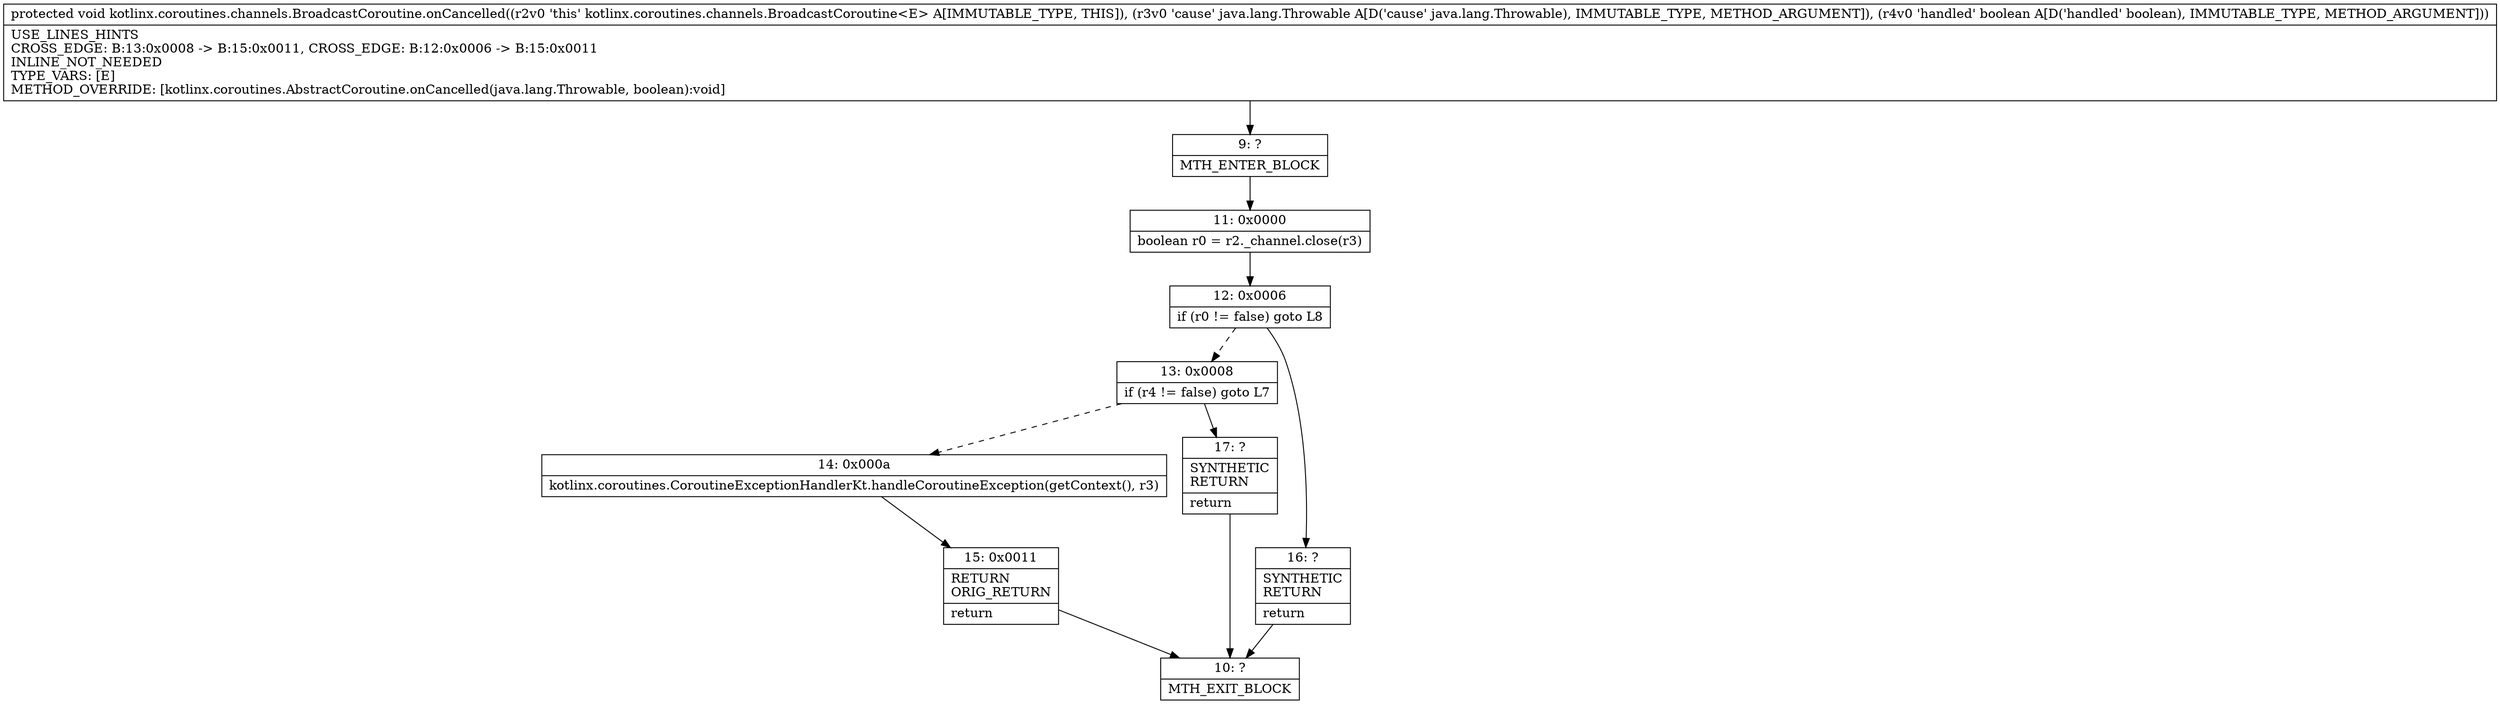 digraph "CFG forkotlinx.coroutines.channels.BroadcastCoroutine.onCancelled(Ljava\/lang\/Throwable;Z)V" {
Node_9 [shape=record,label="{9\:\ ?|MTH_ENTER_BLOCK\l}"];
Node_11 [shape=record,label="{11\:\ 0x0000|boolean r0 = r2._channel.close(r3)\l}"];
Node_12 [shape=record,label="{12\:\ 0x0006|if (r0 != false) goto L8\l}"];
Node_13 [shape=record,label="{13\:\ 0x0008|if (r4 != false) goto L7\l}"];
Node_14 [shape=record,label="{14\:\ 0x000a|kotlinx.coroutines.CoroutineExceptionHandlerKt.handleCoroutineException(getContext(), r3)\l}"];
Node_15 [shape=record,label="{15\:\ 0x0011|RETURN\lORIG_RETURN\l|return\l}"];
Node_10 [shape=record,label="{10\:\ ?|MTH_EXIT_BLOCK\l}"];
Node_17 [shape=record,label="{17\:\ ?|SYNTHETIC\lRETURN\l|return\l}"];
Node_16 [shape=record,label="{16\:\ ?|SYNTHETIC\lRETURN\l|return\l}"];
MethodNode[shape=record,label="{protected void kotlinx.coroutines.channels.BroadcastCoroutine.onCancelled((r2v0 'this' kotlinx.coroutines.channels.BroadcastCoroutine\<E\> A[IMMUTABLE_TYPE, THIS]), (r3v0 'cause' java.lang.Throwable A[D('cause' java.lang.Throwable), IMMUTABLE_TYPE, METHOD_ARGUMENT]), (r4v0 'handled' boolean A[D('handled' boolean), IMMUTABLE_TYPE, METHOD_ARGUMENT]))  | USE_LINES_HINTS\lCROSS_EDGE: B:13:0x0008 \-\> B:15:0x0011, CROSS_EDGE: B:12:0x0006 \-\> B:15:0x0011\lINLINE_NOT_NEEDED\lTYPE_VARS: [E]\lMETHOD_OVERRIDE: [kotlinx.coroutines.AbstractCoroutine.onCancelled(java.lang.Throwable, boolean):void]\l}"];
MethodNode -> Node_9;Node_9 -> Node_11;
Node_11 -> Node_12;
Node_12 -> Node_13[style=dashed];
Node_12 -> Node_16;
Node_13 -> Node_14[style=dashed];
Node_13 -> Node_17;
Node_14 -> Node_15;
Node_15 -> Node_10;
Node_17 -> Node_10;
Node_16 -> Node_10;
}

